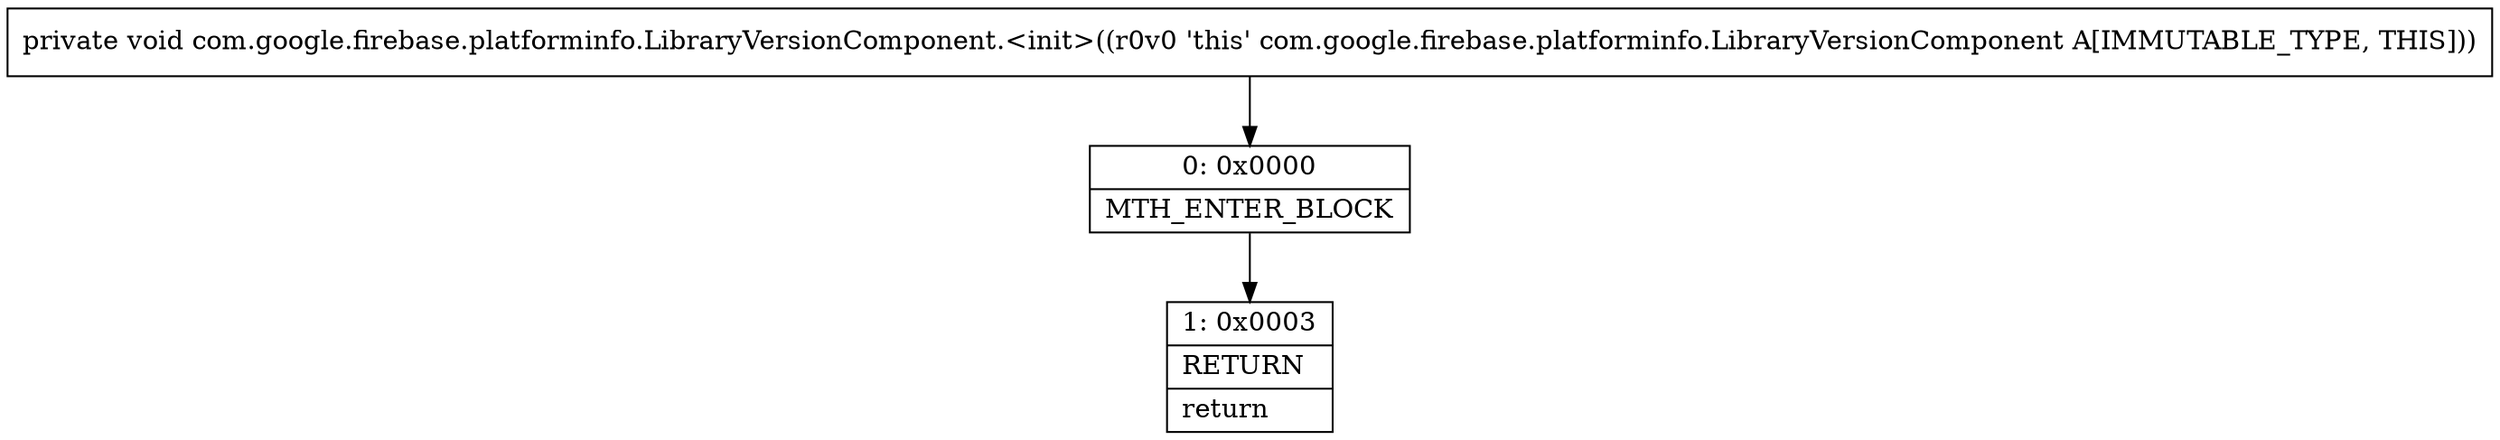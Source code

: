 digraph "CFG forcom.google.firebase.platforminfo.LibraryVersionComponent.\<init\>()V" {
Node_0 [shape=record,label="{0\:\ 0x0000|MTH_ENTER_BLOCK\l}"];
Node_1 [shape=record,label="{1\:\ 0x0003|RETURN\l|return\l}"];
MethodNode[shape=record,label="{private void com.google.firebase.platforminfo.LibraryVersionComponent.\<init\>((r0v0 'this' com.google.firebase.platforminfo.LibraryVersionComponent A[IMMUTABLE_TYPE, THIS])) }"];
MethodNode -> Node_0;
Node_0 -> Node_1;
}

